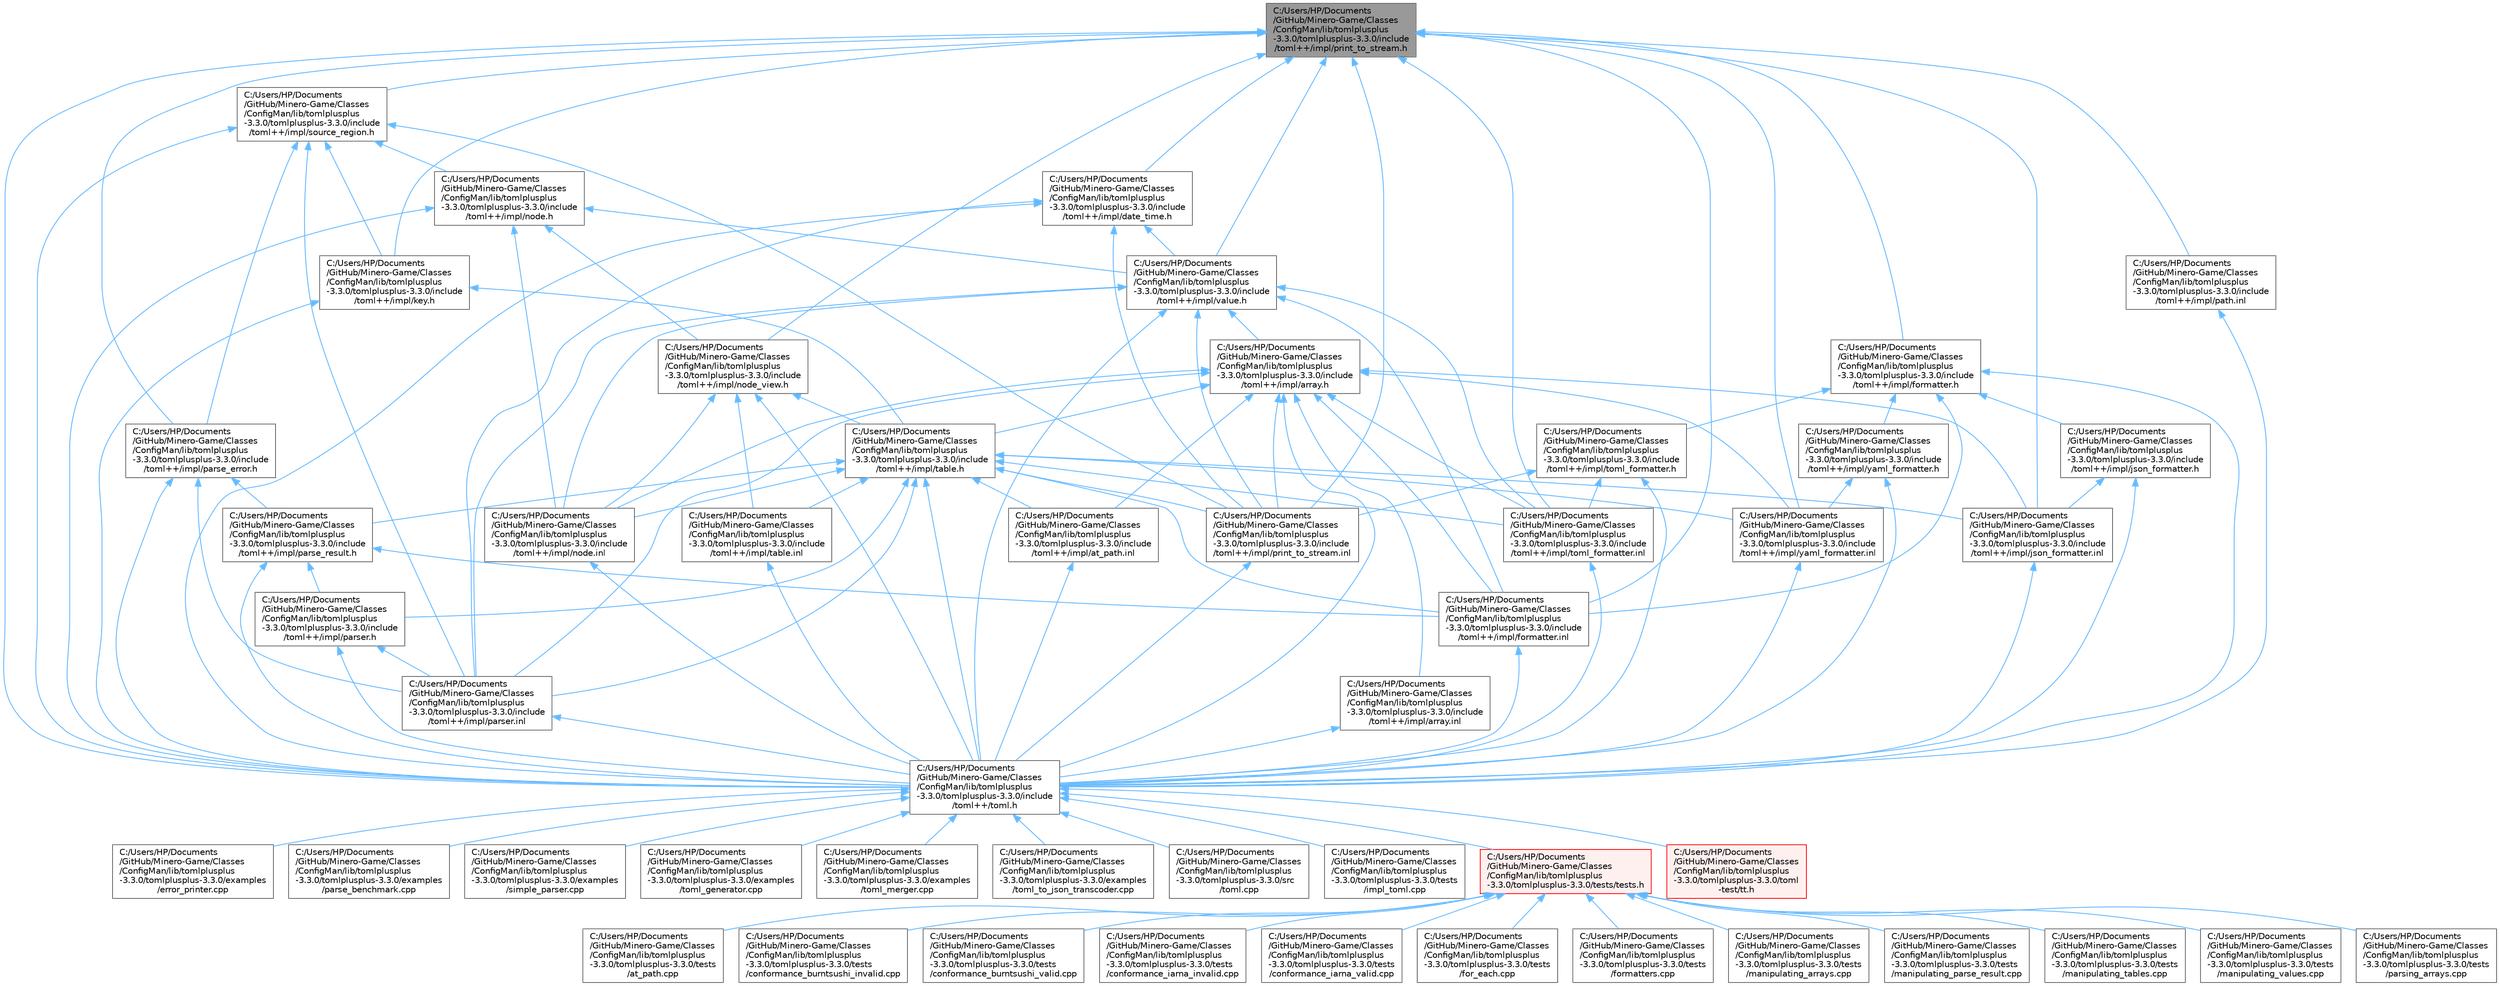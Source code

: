 digraph "C:/Users/HP/Documents/GitHub/Minero-Game/Classes/ConfigMan/lib/tomlplusplus-3.3.0/tomlplusplus-3.3.0/include/toml++/impl/print_to_stream.h"
{
 // LATEX_PDF_SIZE
  bgcolor="transparent";
  edge [fontname=Helvetica,fontsize=10,labelfontname=Helvetica,labelfontsize=10];
  node [fontname=Helvetica,fontsize=10,shape=box,height=0.2,width=0.4];
  Node1 [id="Node000001",label="C:/Users/HP/Documents\l/GitHub/Minero-Game/Classes\l/ConfigMan/lib/tomlplusplus\l-3.3.0/tomlplusplus-3.3.0/include\l/toml++/impl/print_to_stream.h",height=0.2,width=0.4,color="gray40", fillcolor="grey60", style="filled", fontcolor="black",tooltip=" "];
  Node1 -> Node2 [id="edge118_Node000001_Node000002",dir="back",color="steelblue1",style="solid",tooltip=" "];
  Node2 [id="Node000002",label="C:/Users/HP/Documents\l/GitHub/Minero-Game/Classes\l/ConfigMan/lib/tomlplusplus\l-3.3.0/tomlplusplus-3.3.0/include\l/toml++/impl/date_time.h",height=0.2,width=0.4,color="grey40", fillcolor="white", style="filled",URL="$date__time_8h.html",tooltip=" "];
  Node2 -> Node3 [id="edge119_Node000002_Node000003",dir="back",color="steelblue1",style="solid",tooltip=" "];
  Node3 [id="Node000003",label="C:/Users/HP/Documents\l/GitHub/Minero-Game/Classes\l/ConfigMan/lib/tomlplusplus\l-3.3.0/tomlplusplus-3.3.0/include\l/toml++/impl/parser.inl",height=0.2,width=0.4,color="grey40", fillcolor="white", style="filled",URL="$parser_8inl.html",tooltip=" "];
  Node3 -> Node4 [id="edge120_Node000003_Node000004",dir="back",color="steelblue1",style="solid",tooltip=" "];
  Node4 [id="Node000004",label="C:/Users/HP/Documents\l/GitHub/Minero-Game/Classes\l/ConfigMan/lib/tomlplusplus\l-3.3.0/tomlplusplus-3.3.0/include\l/toml++/toml.h",height=0.2,width=0.4,color="grey40", fillcolor="white", style="filled",URL="$toml_8h.html",tooltip=" "];
  Node4 -> Node5 [id="edge121_Node000004_Node000005",dir="back",color="steelblue1",style="solid",tooltip=" "];
  Node5 [id="Node000005",label="C:/Users/HP/Documents\l/GitHub/Minero-Game/Classes\l/ConfigMan/lib/tomlplusplus\l-3.3.0/tomlplusplus-3.3.0/examples\l/error_printer.cpp",height=0.2,width=0.4,color="grey40", fillcolor="white", style="filled",URL="$error__printer_8cpp.html",tooltip=" "];
  Node4 -> Node6 [id="edge122_Node000004_Node000006",dir="back",color="steelblue1",style="solid",tooltip=" "];
  Node6 [id="Node000006",label="C:/Users/HP/Documents\l/GitHub/Minero-Game/Classes\l/ConfigMan/lib/tomlplusplus\l-3.3.0/tomlplusplus-3.3.0/examples\l/parse_benchmark.cpp",height=0.2,width=0.4,color="grey40", fillcolor="white", style="filled",URL="$parse__benchmark_8cpp.html",tooltip=" "];
  Node4 -> Node7 [id="edge123_Node000004_Node000007",dir="back",color="steelblue1",style="solid",tooltip=" "];
  Node7 [id="Node000007",label="C:/Users/HP/Documents\l/GitHub/Minero-Game/Classes\l/ConfigMan/lib/tomlplusplus\l-3.3.0/tomlplusplus-3.3.0/examples\l/simple_parser.cpp",height=0.2,width=0.4,color="grey40", fillcolor="white", style="filled",URL="$simple__parser_8cpp.html",tooltip=" "];
  Node4 -> Node8 [id="edge124_Node000004_Node000008",dir="back",color="steelblue1",style="solid",tooltip=" "];
  Node8 [id="Node000008",label="C:/Users/HP/Documents\l/GitHub/Minero-Game/Classes\l/ConfigMan/lib/tomlplusplus\l-3.3.0/tomlplusplus-3.3.0/examples\l/toml_generator.cpp",height=0.2,width=0.4,color="grey40", fillcolor="white", style="filled",URL="$toml__generator_8cpp.html",tooltip=" "];
  Node4 -> Node9 [id="edge125_Node000004_Node000009",dir="back",color="steelblue1",style="solid",tooltip=" "];
  Node9 [id="Node000009",label="C:/Users/HP/Documents\l/GitHub/Minero-Game/Classes\l/ConfigMan/lib/tomlplusplus\l-3.3.0/tomlplusplus-3.3.0/examples\l/toml_merger.cpp",height=0.2,width=0.4,color="grey40", fillcolor="white", style="filled",URL="$toml__merger_8cpp.html",tooltip=" "];
  Node4 -> Node10 [id="edge126_Node000004_Node000010",dir="back",color="steelblue1",style="solid",tooltip=" "];
  Node10 [id="Node000010",label="C:/Users/HP/Documents\l/GitHub/Minero-Game/Classes\l/ConfigMan/lib/tomlplusplus\l-3.3.0/tomlplusplus-3.3.0/examples\l/toml_to_json_transcoder.cpp",height=0.2,width=0.4,color="grey40", fillcolor="white", style="filled",URL="$toml__to__json__transcoder_8cpp.html",tooltip=" "];
  Node4 -> Node11 [id="edge127_Node000004_Node000011",dir="back",color="steelblue1",style="solid",tooltip=" "];
  Node11 [id="Node000011",label="C:/Users/HP/Documents\l/GitHub/Minero-Game/Classes\l/ConfigMan/lib/tomlplusplus\l-3.3.0/tomlplusplus-3.3.0/src\l/toml.cpp",height=0.2,width=0.4,color="grey40", fillcolor="white", style="filled",URL="$toml_8cpp.html",tooltip=" "];
  Node4 -> Node12 [id="edge128_Node000004_Node000012",dir="back",color="steelblue1",style="solid",tooltip=" "];
  Node12 [id="Node000012",label="C:/Users/HP/Documents\l/GitHub/Minero-Game/Classes\l/ConfigMan/lib/tomlplusplus\l-3.3.0/tomlplusplus-3.3.0/tests\l/impl_toml.cpp",height=0.2,width=0.4,color="grey40", fillcolor="white", style="filled",URL="$impl__toml_8cpp.html",tooltip=" "];
  Node4 -> Node13 [id="edge129_Node000004_Node000013",dir="back",color="steelblue1",style="solid",tooltip=" "];
  Node13 [id="Node000013",label="C:/Users/HP/Documents\l/GitHub/Minero-Game/Classes\l/ConfigMan/lib/tomlplusplus\l-3.3.0/tomlplusplus-3.3.0/tests/tests.h",height=0.2,width=0.4,color="red", fillcolor="#FFF0F0", style="filled",URL="$tests_8h.html",tooltip=" "];
  Node13 -> Node14 [id="edge130_Node000013_Node000014",dir="back",color="steelblue1",style="solid",tooltip=" "];
  Node14 [id="Node000014",label="C:/Users/HP/Documents\l/GitHub/Minero-Game/Classes\l/ConfigMan/lib/tomlplusplus\l-3.3.0/tomlplusplus-3.3.0/tests\l/at_path.cpp",height=0.2,width=0.4,color="grey40", fillcolor="white", style="filled",URL="$at__path_8cpp.html",tooltip=" "];
  Node13 -> Node15 [id="edge131_Node000013_Node000015",dir="back",color="steelblue1",style="solid",tooltip=" "];
  Node15 [id="Node000015",label="C:/Users/HP/Documents\l/GitHub/Minero-Game/Classes\l/ConfigMan/lib/tomlplusplus\l-3.3.0/tomlplusplus-3.3.0/tests\l/conformance_burntsushi_invalid.cpp",height=0.2,width=0.4,color="grey40", fillcolor="white", style="filled",URL="$conformance__burntsushi__invalid_8cpp.html",tooltip=" "];
  Node13 -> Node16 [id="edge132_Node000013_Node000016",dir="back",color="steelblue1",style="solid",tooltip=" "];
  Node16 [id="Node000016",label="C:/Users/HP/Documents\l/GitHub/Minero-Game/Classes\l/ConfigMan/lib/tomlplusplus\l-3.3.0/tomlplusplus-3.3.0/tests\l/conformance_burntsushi_valid.cpp",height=0.2,width=0.4,color="grey40", fillcolor="white", style="filled",URL="$conformance__burntsushi__valid_8cpp.html",tooltip=" "];
  Node13 -> Node17 [id="edge133_Node000013_Node000017",dir="back",color="steelblue1",style="solid",tooltip=" "];
  Node17 [id="Node000017",label="C:/Users/HP/Documents\l/GitHub/Minero-Game/Classes\l/ConfigMan/lib/tomlplusplus\l-3.3.0/tomlplusplus-3.3.0/tests\l/conformance_iarna_invalid.cpp",height=0.2,width=0.4,color="grey40", fillcolor="white", style="filled",URL="$conformance__iarna__invalid_8cpp.html",tooltip=" "];
  Node13 -> Node18 [id="edge134_Node000013_Node000018",dir="back",color="steelblue1",style="solid",tooltip=" "];
  Node18 [id="Node000018",label="C:/Users/HP/Documents\l/GitHub/Minero-Game/Classes\l/ConfigMan/lib/tomlplusplus\l-3.3.0/tomlplusplus-3.3.0/tests\l/conformance_iarna_valid.cpp",height=0.2,width=0.4,color="grey40", fillcolor="white", style="filled",URL="$conformance__iarna__valid_8cpp.html",tooltip=" "];
  Node13 -> Node19 [id="edge135_Node000013_Node000019",dir="back",color="steelblue1",style="solid",tooltip=" "];
  Node19 [id="Node000019",label="C:/Users/HP/Documents\l/GitHub/Minero-Game/Classes\l/ConfigMan/lib/tomlplusplus\l-3.3.0/tomlplusplus-3.3.0/tests\l/for_each.cpp",height=0.2,width=0.4,color="grey40", fillcolor="white", style="filled",URL="$for__each_8cpp.html",tooltip=" "];
  Node13 -> Node20 [id="edge136_Node000013_Node000020",dir="back",color="steelblue1",style="solid",tooltip=" "];
  Node20 [id="Node000020",label="C:/Users/HP/Documents\l/GitHub/Minero-Game/Classes\l/ConfigMan/lib/tomlplusplus\l-3.3.0/tomlplusplus-3.3.0/tests\l/formatters.cpp",height=0.2,width=0.4,color="grey40", fillcolor="white", style="filled",URL="$formatters_8cpp.html",tooltip=" "];
  Node13 -> Node21 [id="edge137_Node000013_Node000021",dir="back",color="steelblue1",style="solid",tooltip=" "];
  Node21 [id="Node000021",label="C:/Users/HP/Documents\l/GitHub/Minero-Game/Classes\l/ConfigMan/lib/tomlplusplus\l-3.3.0/tomlplusplus-3.3.0/tests\l/manipulating_arrays.cpp",height=0.2,width=0.4,color="grey40", fillcolor="white", style="filled",URL="$manipulating__arrays_8cpp.html",tooltip=" "];
  Node13 -> Node22 [id="edge138_Node000013_Node000022",dir="back",color="steelblue1",style="solid",tooltip=" "];
  Node22 [id="Node000022",label="C:/Users/HP/Documents\l/GitHub/Minero-Game/Classes\l/ConfigMan/lib/tomlplusplus\l-3.3.0/tomlplusplus-3.3.0/tests\l/manipulating_parse_result.cpp",height=0.2,width=0.4,color="grey40", fillcolor="white", style="filled",URL="$manipulating__parse__result_8cpp.html",tooltip=" "];
  Node13 -> Node23 [id="edge139_Node000013_Node000023",dir="back",color="steelblue1",style="solid",tooltip=" "];
  Node23 [id="Node000023",label="C:/Users/HP/Documents\l/GitHub/Minero-Game/Classes\l/ConfigMan/lib/tomlplusplus\l-3.3.0/tomlplusplus-3.3.0/tests\l/manipulating_tables.cpp",height=0.2,width=0.4,color="grey40", fillcolor="white", style="filled",URL="$manipulating__tables_8cpp.html",tooltip=" "];
  Node13 -> Node24 [id="edge140_Node000013_Node000024",dir="back",color="steelblue1",style="solid",tooltip=" "];
  Node24 [id="Node000024",label="C:/Users/HP/Documents\l/GitHub/Minero-Game/Classes\l/ConfigMan/lib/tomlplusplus\l-3.3.0/tomlplusplus-3.3.0/tests\l/manipulating_values.cpp",height=0.2,width=0.4,color="grey40", fillcolor="white", style="filled",URL="$manipulating__values_8cpp.html",tooltip=" "];
  Node13 -> Node25 [id="edge141_Node000013_Node000025",dir="back",color="steelblue1",style="solid",tooltip=" "];
  Node25 [id="Node000025",label="C:/Users/HP/Documents\l/GitHub/Minero-Game/Classes\l/ConfigMan/lib/tomlplusplus\l-3.3.0/tomlplusplus-3.3.0/tests\l/parsing_arrays.cpp",height=0.2,width=0.4,color="grey40", fillcolor="white", style="filled",URL="$parsing__arrays_8cpp.html",tooltip=" "];
  Node4 -> Node41 [id="edge142_Node000004_Node000041",dir="back",color="steelblue1",style="solid",tooltip=" "];
  Node41 [id="Node000041",label="C:/Users/HP/Documents\l/GitHub/Minero-Game/Classes\l/ConfigMan/lib/tomlplusplus\l-3.3.0/tomlplusplus-3.3.0/toml\l-test/tt.h",height=0.2,width=0.4,color="red", fillcolor="#FFF0F0", style="filled",URL="$tt_8h.html",tooltip=" "];
  Node2 -> Node44 [id="edge143_Node000002_Node000044",dir="back",color="steelblue1",style="solid",tooltip=" "];
  Node44 [id="Node000044",label="C:/Users/HP/Documents\l/GitHub/Minero-Game/Classes\l/ConfigMan/lib/tomlplusplus\l-3.3.0/tomlplusplus-3.3.0/include\l/toml++/impl/print_to_stream.inl",height=0.2,width=0.4,color="grey40", fillcolor="white", style="filled",URL="$print__to__stream_8inl.html",tooltip=" "];
  Node44 -> Node4 [id="edge144_Node000044_Node000004",dir="back",color="steelblue1",style="solid",tooltip=" "];
  Node2 -> Node45 [id="edge145_Node000002_Node000045",dir="back",color="steelblue1",style="solid",tooltip=" "];
  Node45 [id="Node000045",label="C:/Users/HP/Documents\l/GitHub/Minero-Game/Classes\l/ConfigMan/lib/tomlplusplus\l-3.3.0/tomlplusplus-3.3.0/include\l/toml++/impl/value.h",height=0.2,width=0.4,color="grey40", fillcolor="white", style="filled",URL="$value_8h.html",tooltip=" "];
  Node45 -> Node46 [id="edge146_Node000045_Node000046",dir="back",color="steelblue1",style="solid",tooltip=" "];
  Node46 [id="Node000046",label="C:/Users/HP/Documents\l/GitHub/Minero-Game/Classes\l/ConfigMan/lib/tomlplusplus\l-3.3.0/tomlplusplus-3.3.0/include\l/toml++/impl/array.h",height=0.2,width=0.4,color="grey40", fillcolor="white", style="filled",URL="$array_8h.html",tooltip=" "];
  Node46 -> Node47 [id="edge147_Node000046_Node000047",dir="back",color="steelblue1",style="solid",tooltip=" "];
  Node47 [id="Node000047",label="C:/Users/HP/Documents\l/GitHub/Minero-Game/Classes\l/ConfigMan/lib/tomlplusplus\l-3.3.0/tomlplusplus-3.3.0/include\l/toml++/impl/array.inl",height=0.2,width=0.4,color="grey40", fillcolor="white", style="filled",URL="$array_8inl.html",tooltip=" "];
  Node47 -> Node4 [id="edge148_Node000047_Node000004",dir="back",color="steelblue1",style="solid",tooltip=" "];
  Node46 -> Node48 [id="edge149_Node000046_Node000048",dir="back",color="steelblue1",style="solid",tooltip=" "];
  Node48 [id="Node000048",label="C:/Users/HP/Documents\l/GitHub/Minero-Game/Classes\l/ConfigMan/lib/tomlplusplus\l-3.3.0/tomlplusplus-3.3.0/include\l/toml++/impl/at_path.inl",height=0.2,width=0.4,color="grey40", fillcolor="white", style="filled",URL="$at__path_8inl.html",tooltip=" "];
  Node48 -> Node4 [id="edge150_Node000048_Node000004",dir="back",color="steelblue1",style="solid",tooltip=" "];
  Node46 -> Node49 [id="edge151_Node000046_Node000049",dir="back",color="steelblue1",style="solid",tooltip=" "];
  Node49 [id="Node000049",label="C:/Users/HP/Documents\l/GitHub/Minero-Game/Classes\l/ConfigMan/lib/tomlplusplus\l-3.3.0/tomlplusplus-3.3.0/include\l/toml++/impl/formatter.inl",height=0.2,width=0.4,color="grey40", fillcolor="white", style="filled",URL="$formatter_8inl.html",tooltip=" "];
  Node49 -> Node4 [id="edge152_Node000049_Node000004",dir="back",color="steelblue1",style="solid",tooltip=" "];
  Node46 -> Node50 [id="edge153_Node000046_Node000050",dir="back",color="steelblue1",style="solid",tooltip=" "];
  Node50 [id="Node000050",label="C:/Users/HP/Documents\l/GitHub/Minero-Game/Classes\l/ConfigMan/lib/tomlplusplus\l-3.3.0/tomlplusplus-3.3.0/include\l/toml++/impl/json_formatter.inl",height=0.2,width=0.4,color="grey40", fillcolor="white", style="filled",URL="$json__formatter_8inl.html",tooltip=" "];
  Node50 -> Node4 [id="edge154_Node000050_Node000004",dir="back",color="steelblue1",style="solid",tooltip=" "];
  Node46 -> Node51 [id="edge155_Node000046_Node000051",dir="back",color="steelblue1",style="solid",tooltip=" "];
  Node51 [id="Node000051",label="C:/Users/HP/Documents\l/GitHub/Minero-Game/Classes\l/ConfigMan/lib/tomlplusplus\l-3.3.0/tomlplusplus-3.3.0/include\l/toml++/impl/node.inl",height=0.2,width=0.4,color="grey40", fillcolor="white", style="filled",URL="$node_8inl.html",tooltip=" "];
  Node51 -> Node4 [id="edge156_Node000051_Node000004",dir="back",color="steelblue1",style="solid",tooltip=" "];
  Node46 -> Node3 [id="edge157_Node000046_Node000003",dir="back",color="steelblue1",style="solid",tooltip=" "];
  Node46 -> Node44 [id="edge158_Node000046_Node000044",dir="back",color="steelblue1",style="solid",tooltip=" "];
  Node46 -> Node52 [id="edge159_Node000046_Node000052",dir="back",color="steelblue1",style="solid",tooltip=" "];
  Node52 [id="Node000052",label="C:/Users/HP/Documents\l/GitHub/Minero-Game/Classes\l/ConfigMan/lib/tomlplusplus\l-3.3.0/tomlplusplus-3.3.0/include\l/toml++/impl/table.h",height=0.2,width=0.4,color="grey40", fillcolor="white", style="filled",URL="$table_8h.html",tooltip=" "];
  Node52 -> Node48 [id="edge160_Node000052_Node000048",dir="back",color="steelblue1",style="solid",tooltip=" "];
  Node52 -> Node49 [id="edge161_Node000052_Node000049",dir="back",color="steelblue1",style="solid",tooltip=" "];
  Node52 -> Node50 [id="edge162_Node000052_Node000050",dir="back",color="steelblue1",style="solid",tooltip=" "];
  Node52 -> Node51 [id="edge163_Node000052_Node000051",dir="back",color="steelblue1",style="solid",tooltip=" "];
  Node52 -> Node53 [id="edge164_Node000052_Node000053",dir="back",color="steelblue1",style="solid",tooltip=" "];
  Node53 [id="Node000053",label="C:/Users/HP/Documents\l/GitHub/Minero-Game/Classes\l/ConfigMan/lib/tomlplusplus\l-3.3.0/tomlplusplus-3.3.0/include\l/toml++/impl/parse_result.h",height=0.2,width=0.4,color="grey40", fillcolor="white", style="filled",URL="$parse__result_8h.html",tooltip=" "];
  Node53 -> Node49 [id="edge165_Node000053_Node000049",dir="back",color="steelblue1",style="solid",tooltip=" "];
  Node53 -> Node54 [id="edge166_Node000053_Node000054",dir="back",color="steelblue1",style="solid",tooltip=" "];
  Node54 [id="Node000054",label="C:/Users/HP/Documents\l/GitHub/Minero-Game/Classes\l/ConfigMan/lib/tomlplusplus\l-3.3.0/tomlplusplus-3.3.0/include\l/toml++/impl/parser.h",height=0.2,width=0.4,color="grey40", fillcolor="white", style="filled",URL="$parser_8h.html",tooltip=" "];
  Node54 -> Node3 [id="edge167_Node000054_Node000003",dir="back",color="steelblue1",style="solid",tooltip=" "];
  Node54 -> Node4 [id="edge168_Node000054_Node000004",dir="back",color="steelblue1",style="solid",tooltip=" "];
  Node53 -> Node4 [id="edge169_Node000053_Node000004",dir="back",color="steelblue1",style="solid",tooltip=" "];
  Node52 -> Node54 [id="edge170_Node000052_Node000054",dir="back",color="steelblue1",style="solid",tooltip=" "];
  Node52 -> Node3 [id="edge171_Node000052_Node000003",dir="back",color="steelblue1",style="solid",tooltip=" "];
  Node52 -> Node44 [id="edge172_Node000052_Node000044",dir="back",color="steelblue1",style="solid",tooltip=" "];
  Node52 -> Node55 [id="edge173_Node000052_Node000055",dir="back",color="steelblue1",style="solid",tooltip=" "];
  Node55 [id="Node000055",label="C:/Users/HP/Documents\l/GitHub/Minero-Game/Classes\l/ConfigMan/lib/tomlplusplus\l-3.3.0/tomlplusplus-3.3.0/include\l/toml++/impl/table.inl",height=0.2,width=0.4,color="grey40", fillcolor="white", style="filled",URL="$table_8inl.html",tooltip=" "];
  Node55 -> Node4 [id="edge174_Node000055_Node000004",dir="back",color="steelblue1",style="solid",tooltip=" "];
  Node52 -> Node56 [id="edge175_Node000052_Node000056",dir="back",color="steelblue1",style="solid",tooltip=" "];
  Node56 [id="Node000056",label="C:/Users/HP/Documents\l/GitHub/Minero-Game/Classes\l/ConfigMan/lib/tomlplusplus\l-3.3.0/tomlplusplus-3.3.0/include\l/toml++/impl/toml_formatter.inl",height=0.2,width=0.4,color="grey40", fillcolor="white", style="filled",URL="$toml__formatter_8inl.html",tooltip=" "];
  Node56 -> Node4 [id="edge176_Node000056_Node000004",dir="back",color="steelblue1",style="solid",tooltip=" "];
  Node52 -> Node57 [id="edge177_Node000052_Node000057",dir="back",color="steelblue1",style="solid",tooltip=" "];
  Node57 [id="Node000057",label="C:/Users/HP/Documents\l/GitHub/Minero-Game/Classes\l/ConfigMan/lib/tomlplusplus\l-3.3.0/tomlplusplus-3.3.0/include\l/toml++/impl/yaml_formatter.inl",height=0.2,width=0.4,color="grey40", fillcolor="white", style="filled",URL="$yaml__formatter_8inl.html",tooltip=" "];
  Node57 -> Node4 [id="edge178_Node000057_Node000004",dir="back",color="steelblue1",style="solid",tooltip=" "];
  Node52 -> Node4 [id="edge179_Node000052_Node000004",dir="back",color="steelblue1",style="solid",tooltip=" "];
  Node46 -> Node56 [id="edge180_Node000046_Node000056",dir="back",color="steelblue1",style="solid",tooltip=" "];
  Node46 -> Node57 [id="edge181_Node000046_Node000057",dir="back",color="steelblue1",style="solid",tooltip=" "];
  Node46 -> Node4 [id="edge182_Node000046_Node000004",dir="back",color="steelblue1",style="solid",tooltip=" "];
  Node45 -> Node49 [id="edge183_Node000045_Node000049",dir="back",color="steelblue1",style="solid",tooltip=" "];
  Node45 -> Node51 [id="edge184_Node000045_Node000051",dir="back",color="steelblue1",style="solid",tooltip=" "];
  Node45 -> Node3 [id="edge185_Node000045_Node000003",dir="back",color="steelblue1",style="solid",tooltip=" "];
  Node45 -> Node44 [id="edge186_Node000045_Node000044",dir="back",color="steelblue1",style="solid",tooltip=" "];
  Node45 -> Node56 [id="edge187_Node000045_Node000056",dir="back",color="steelblue1",style="solid",tooltip=" "];
  Node45 -> Node4 [id="edge188_Node000045_Node000004",dir="back",color="steelblue1",style="solid",tooltip=" "];
  Node2 -> Node4 [id="edge189_Node000002_Node000004",dir="back",color="steelblue1",style="solid",tooltip=" "];
  Node1 -> Node58 [id="edge190_Node000001_Node000058",dir="back",color="steelblue1",style="solid",tooltip=" "];
  Node58 [id="Node000058",label="C:/Users/HP/Documents\l/GitHub/Minero-Game/Classes\l/ConfigMan/lib/tomlplusplus\l-3.3.0/tomlplusplus-3.3.0/include\l/toml++/impl/formatter.h",height=0.2,width=0.4,color="grey40", fillcolor="white", style="filled",URL="$_classes_2_config_man_2lib_2tomlplusplus-3_83_80_2tomlplusplus-3_83_80_2include_2toml_09_09_2impl_2formatter_8h.html",tooltip=" "];
  Node58 -> Node49 [id="edge191_Node000058_Node000049",dir="back",color="steelblue1",style="solid",tooltip=" "];
  Node58 -> Node59 [id="edge192_Node000058_Node000059",dir="back",color="steelblue1",style="solid",tooltip=" "];
  Node59 [id="Node000059",label="C:/Users/HP/Documents\l/GitHub/Minero-Game/Classes\l/ConfigMan/lib/tomlplusplus\l-3.3.0/tomlplusplus-3.3.0/include\l/toml++/impl/json_formatter.h",height=0.2,width=0.4,color="grey40", fillcolor="white", style="filled",URL="$json__formatter_8h.html",tooltip=" "];
  Node59 -> Node50 [id="edge193_Node000059_Node000050",dir="back",color="steelblue1",style="solid",tooltip=" "];
  Node59 -> Node4 [id="edge194_Node000059_Node000004",dir="back",color="steelblue1",style="solid",tooltip=" "];
  Node58 -> Node60 [id="edge195_Node000058_Node000060",dir="back",color="steelblue1",style="solid",tooltip=" "];
  Node60 [id="Node000060",label="C:/Users/HP/Documents\l/GitHub/Minero-Game/Classes\l/ConfigMan/lib/tomlplusplus\l-3.3.0/tomlplusplus-3.3.0/include\l/toml++/impl/toml_formatter.h",height=0.2,width=0.4,color="grey40", fillcolor="white", style="filled",URL="$toml__formatter_8h.html",tooltip=" "];
  Node60 -> Node44 [id="edge196_Node000060_Node000044",dir="back",color="steelblue1",style="solid",tooltip=" "];
  Node60 -> Node56 [id="edge197_Node000060_Node000056",dir="back",color="steelblue1",style="solid",tooltip=" "];
  Node60 -> Node4 [id="edge198_Node000060_Node000004",dir="back",color="steelblue1",style="solid",tooltip=" "];
  Node58 -> Node61 [id="edge199_Node000058_Node000061",dir="back",color="steelblue1",style="solid",tooltip=" "];
  Node61 [id="Node000061",label="C:/Users/HP/Documents\l/GitHub/Minero-Game/Classes\l/ConfigMan/lib/tomlplusplus\l-3.3.0/tomlplusplus-3.3.0/include\l/toml++/impl/yaml_formatter.h",height=0.2,width=0.4,color="grey40", fillcolor="white", style="filled",URL="$yaml__formatter_8h.html",tooltip=" "];
  Node61 -> Node57 [id="edge200_Node000061_Node000057",dir="back",color="steelblue1",style="solid",tooltip=" "];
  Node61 -> Node4 [id="edge201_Node000061_Node000004",dir="back",color="steelblue1",style="solid",tooltip=" "];
  Node58 -> Node4 [id="edge202_Node000058_Node000004",dir="back",color="steelblue1",style="solid",tooltip=" "];
  Node1 -> Node49 [id="edge203_Node000001_Node000049",dir="back",color="steelblue1",style="solid",tooltip=" "];
  Node1 -> Node50 [id="edge204_Node000001_Node000050",dir="back",color="steelblue1",style="solid",tooltip=" "];
  Node1 -> Node62 [id="edge205_Node000001_Node000062",dir="back",color="steelblue1",style="solid",tooltip=" "];
  Node62 [id="Node000062",label="C:/Users/HP/Documents\l/GitHub/Minero-Game/Classes\l/ConfigMan/lib/tomlplusplus\l-3.3.0/tomlplusplus-3.3.0/include\l/toml++/impl/key.h",height=0.2,width=0.4,color="grey40", fillcolor="white", style="filled",URL="$key_8h.html",tooltip=" "];
  Node62 -> Node52 [id="edge206_Node000062_Node000052",dir="back",color="steelblue1",style="solid",tooltip=" "];
  Node62 -> Node4 [id="edge207_Node000062_Node000004",dir="back",color="steelblue1",style="solid",tooltip=" "];
  Node1 -> Node63 [id="edge208_Node000001_Node000063",dir="back",color="steelblue1",style="solid",tooltip=" "];
  Node63 [id="Node000063",label="C:/Users/HP/Documents\l/GitHub/Minero-Game/Classes\l/ConfigMan/lib/tomlplusplus\l-3.3.0/tomlplusplus-3.3.0/include\l/toml++/impl/node_view.h",height=0.2,width=0.4,color="grey40", fillcolor="white", style="filled",URL="$node__view_8h.html",tooltip=" "];
  Node63 -> Node51 [id="edge209_Node000063_Node000051",dir="back",color="steelblue1",style="solid",tooltip=" "];
  Node63 -> Node52 [id="edge210_Node000063_Node000052",dir="back",color="steelblue1",style="solid",tooltip=" "];
  Node63 -> Node55 [id="edge211_Node000063_Node000055",dir="back",color="steelblue1",style="solid",tooltip=" "];
  Node63 -> Node4 [id="edge212_Node000063_Node000004",dir="back",color="steelblue1",style="solid",tooltip=" "];
  Node1 -> Node64 [id="edge213_Node000001_Node000064",dir="back",color="steelblue1",style="solid",tooltip=" "];
  Node64 [id="Node000064",label="C:/Users/HP/Documents\l/GitHub/Minero-Game/Classes\l/ConfigMan/lib/tomlplusplus\l-3.3.0/tomlplusplus-3.3.0/include\l/toml++/impl/parse_error.h",height=0.2,width=0.4,color="grey40", fillcolor="white", style="filled",URL="$parse__error_8h.html",tooltip=" "];
  Node64 -> Node53 [id="edge214_Node000064_Node000053",dir="back",color="steelblue1",style="solid",tooltip=" "];
  Node64 -> Node3 [id="edge215_Node000064_Node000003",dir="back",color="steelblue1",style="solid",tooltip=" "];
  Node64 -> Node4 [id="edge216_Node000064_Node000004",dir="back",color="steelblue1",style="solid",tooltip=" "];
  Node1 -> Node65 [id="edge217_Node000001_Node000065",dir="back",color="steelblue1",style="solid",tooltip=" "];
  Node65 [id="Node000065",label="C:/Users/HP/Documents\l/GitHub/Minero-Game/Classes\l/ConfigMan/lib/tomlplusplus\l-3.3.0/tomlplusplus-3.3.0/include\l/toml++/impl/path.inl",height=0.2,width=0.4,color="grey40", fillcolor="white", style="filled",URL="$path_8inl.html",tooltip=" "];
  Node65 -> Node4 [id="edge218_Node000065_Node000004",dir="back",color="steelblue1",style="solid",tooltip=" "];
  Node1 -> Node44 [id="edge219_Node000001_Node000044",dir="back",color="steelblue1",style="solid",tooltip=" "];
  Node1 -> Node66 [id="edge220_Node000001_Node000066",dir="back",color="steelblue1",style="solid",tooltip=" "];
  Node66 [id="Node000066",label="C:/Users/HP/Documents\l/GitHub/Minero-Game/Classes\l/ConfigMan/lib/tomlplusplus\l-3.3.0/tomlplusplus-3.3.0/include\l/toml++/impl/source_region.h",height=0.2,width=0.4,color="grey40", fillcolor="white", style="filled",URL="$source__region_8h.html",tooltip=" "];
  Node66 -> Node62 [id="edge221_Node000066_Node000062",dir="back",color="steelblue1",style="solid",tooltip=" "];
  Node66 -> Node67 [id="edge222_Node000066_Node000067",dir="back",color="steelblue1",style="solid",tooltip=" "];
  Node67 [id="Node000067",label="C:/Users/HP/Documents\l/GitHub/Minero-Game/Classes\l/ConfigMan/lib/tomlplusplus\l-3.3.0/tomlplusplus-3.3.0/include\l/toml++/impl/node.h",height=0.2,width=0.4,color="grey40", fillcolor="white", style="filled",URL="$node_8h.html",tooltip=" "];
  Node67 -> Node51 [id="edge223_Node000067_Node000051",dir="back",color="steelblue1",style="solid",tooltip=" "];
  Node67 -> Node63 [id="edge224_Node000067_Node000063",dir="back",color="steelblue1",style="solid",tooltip=" "];
  Node67 -> Node45 [id="edge225_Node000067_Node000045",dir="back",color="steelblue1",style="solid",tooltip=" "];
  Node67 -> Node4 [id="edge226_Node000067_Node000004",dir="back",color="steelblue1",style="solid",tooltip=" "];
  Node66 -> Node64 [id="edge227_Node000066_Node000064",dir="back",color="steelblue1",style="solid",tooltip=" "];
  Node66 -> Node3 [id="edge228_Node000066_Node000003",dir="back",color="steelblue1",style="solid",tooltip=" "];
  Node66 -> Node44 [id="edge229_Node000066_Node000044",dir="back",color="steelblue1",style="solid",tooltip=" "];
  Node66 -> Node4 [id="edge230_Node000066_Node000004",dir="back",color="steelblue1",style="solid",tooltip=" "];
  Node1 -> Node56 [id="edge231_Node000001_Node000056",dir="back",color="steelblue1",style="solid",tooltip=" "];
  Node1 -> Node45 [id="edge232_Node000001_Node000045",dir="back",color="steelblue1",style="solid",tooltip=" "];
  Node1 -> Node57 [id="edge233_Node000001_Node000057",dir="back",color="steelblue1",style="solid",tooltip=" "];
  Node1 -> Node4 [id="edge234_Node000001_Node000004",dir="back",color="steelblue1",style="solid",tooltip=" "];
}
